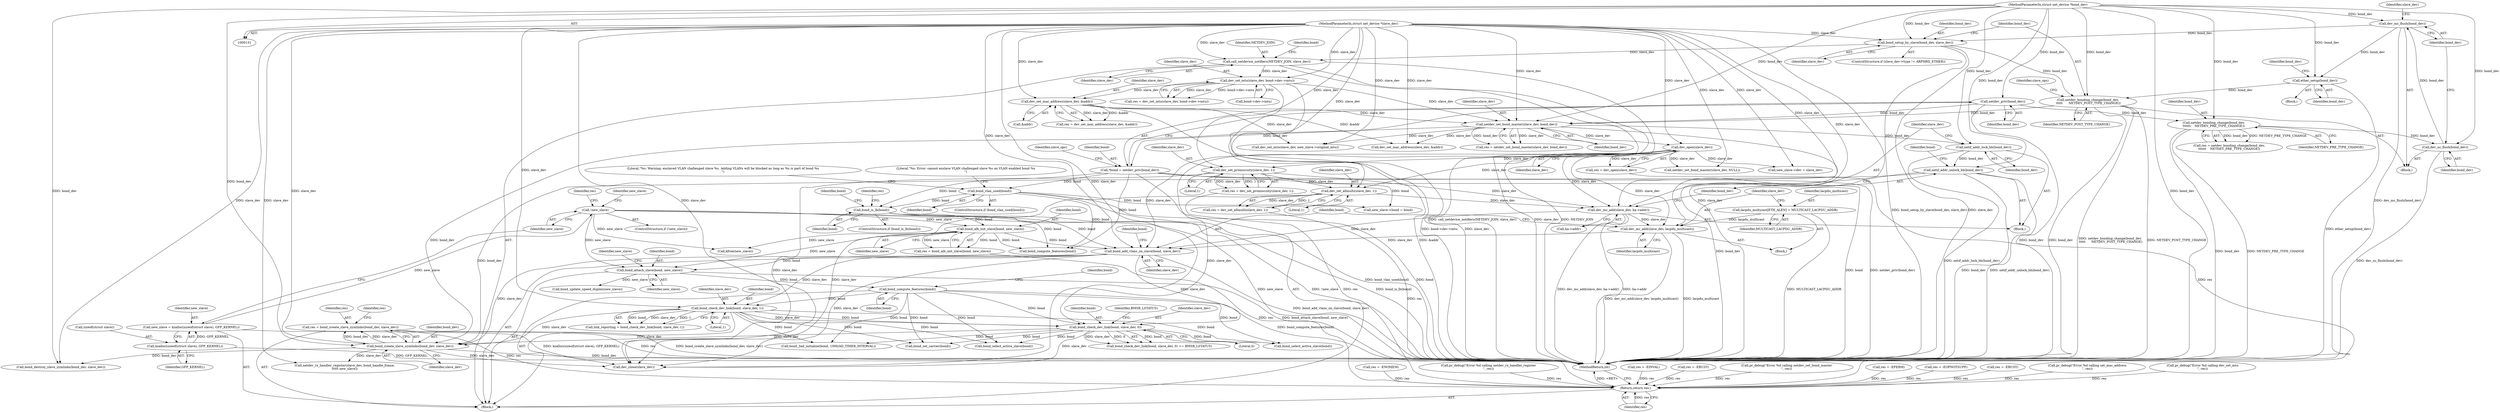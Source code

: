 digraph "0_linux_550fd08c2cebad61c548def135f67aba284c6162_0@API" {
"1000994" [label="(Call,res = bond_create_slave_symlinks(bond_dev, slave_dev))"];
"1000996" [label="(Call,bond_create_slave_symlinks(bond_dev, slave_dev))"];
"1000622" [label="(Call,netif_addr_unlock_bh(bond_dev))"];
"1000615" [label="(Call,netif_addr_lock_bh(bond_dev))"];
"1000526" [label="(Call,netdev_set_bond_master(slave_dev, bond_dev))"];
"1000464" [label="(Call,dev_set_mtu(slave_dev, bond->dev->mtu))"];
"1000413" [label="(Call,call_netdevice_notifiers(NETDEV_JOIN, slave_dev))"];
"1000326" [label="(Call,bond_setup_by_slave(bond_dev, slave_dev))"];
"1000318" [label="(Call,dev_mc_flush(bond_dev))"];
"1000316" [label="(Call,dev_uc_flush(bond_dev))"];
"1000296" [label="(Call,netdev_bonding_change(bond_dev,\n\t\t\t\t\t\t    NETDEV_PRE_TYPE_CHANGE))"];
"1000138" [label="(Call,netdev_priv(bond_dev))"];
"1000132" [label="(MethodParameterIn,struct net_device *bond_dev)"];
"1000133" [label="(MethodParameterIn,struct net_device *slave_dev)"];
"1000513" [label="(Call,dev_set_mac_address(slave_dev, &addr))"];
"1000338" [label="(Call,netdev_bonding_change(bond_dev,\n \t\t\t\t\t      NETDEV_POST_TYPE_CHANGE))"];
"1000331" [label="(Call,ether_setup(bond_dev))"];
"1000694" [label="(Call,bond_check_dev_link(bond, slave_dev, 1))"];
"1000666" [label="(Call,bond_compute_features(bond))"];
"1000648" [label="(Call,bond_attach_slave(bond, new_slave))"];
"1000640" [label="(Call,bond_add_vlans_on_slave(bond, slave_dev))"];
"1000570" [label="(Call,bond_alb_init_slave(bond, new_slave))"];
"1000565" [label="(Call,bond_is_lb(bond))"];
"1000210" [label="(Call,bond_vlan_used(bond))"];
"1000136" [label="(Call,*bond = netdev_priv(bond_dev))"];
"1000442" [label="(Call,!new_slave)"];
"1000435" [label="(Call,new_slave = kzalloc(sizeof(struct slave), GFP_KERNEL))"];
"1000437" [label="(Call,kzalloc(sizeof(struct slave), GFP_KERNEL))"];
"1000637" [label="(Call,dev_mc_add(slave_dev, lacpdu_multicast))"];
"1000617" [label="(Call,dev_mc_add(slave_dev, ha->addr))"];
"1000594" [label="(Call,dev_set_promiscuity(slave_dev, 1))"];
"1000538" [label="(Call,dev_open(slave_dev))"];
"1000609" [label="(Call,dev_set_allmulti(slave_dev, 1))"];
"1000634" [label="(Call,lacpdu_multicast[ETH_ALEN] = MULTICAST_LACPDU_ADDR)"];
"1000743" [label="(Call,bond_check_dev_link(bond, slave_dev, 0))"];
"1001089" [label="(Return,return res;)"];
"1000436" [label="(Identifier,new_slave)"];
"1000415" [label="(Identifier,slave_dev)"];
"1000695" [label="(Identifier,bond)"];
"1001084" [label="(Call,kfree(new_slave))"];
"1000362" [label="(Call,res = -EINVAL)"];
"1000997" [label="(Identifier,bond_dev)"];
"1000209" [label="(ControlStructure,if (bond_vlan_used(bond)))"];
"1001046" [label="(Call,netdev_set_bond_master(slave_dev, NULL))"];
"1000311" [label="(Call,res = -EBUSY)"];
"1000138" [label="(Call,netdev_priv(bond_dev))"];
"1000296" [label="(Call,netdev_bonding_change(bond_dev,\n\t\t\t\t\t\t    NETDEV_PRE_TYPE_CHANGE))"];
"1001004" [label="(Call,netdev_rx_handler_register(slave_dev, bond_handle_frame,\n\t\t\t\t\t new_slave))"];
"1000331" [label="(Call,ether_setup(bond_dev))"];
"1000642" [label="(Identifier,slave_dev)"];
"1001091" [label="(MethodReturn,int)"];
"1000133" [label="(MethodParameterIn,struct net_device *slave_dev)"];
"1000554" [label="(Call,new_slave->dev = slave_dev)"];
"1000649" [label="(Identifier,bond)"];
"1000635" [label="(Identifier,lacpdu_multicast)"];
"1000581" [label="(Identifier,bond)"];
"1000211" [label="(Identifier,bond)"];
"1000370" [label="(Identifier,slave_ops)"];
"1000532" [label="(Call,pr_debug(\"Error %d calling netdev_set_bond_master\n\", res))"];
"1000998" [label="(Identifier,slave_dev)"];
"1000610" [label="(Identifier,slave_dev)"];
"1001078" [label="(Call,dev_set_mtu(slave_dev, new_slave->original_mtu))"];
"1000317" [label="(Identifier,bond_dev)"];
"1000465" [label="(Identifier,slave_dev)"];
"1000797" [label="(Call,bond_update_speed_duplex(new_slave))"];
"1000885" [label="(Call,bond_select_active_slave(bond))"];
"1000527" [label="(Identifier,slave_dev)"];
"1000513" [label="(Call,dev_set_mac_address(slave_dev, &addr))"];
"1000609" [label="(Call,dev_set_allmulti(slave_dev, 1))"];
"1000446" [label="(Identifier,res)"];
"1000262" [label="(Call,res = -EPERM)"];
"1000408" [label="(Call,res = -EOPNOTSUPP)"];
"1000414" [label="(Identifier,NETDEV_JOIN)"];
"1001087" [label="(Call,bond_compute_features(bond))"];
"1000323" [label="(Identifier,slave_dev)"];
"1000594" [label="(Call,dev_set_promiscuity(slave_dev, 1))"];
"1000617" [label="(Call,dev_mc_add(slave_dev, ha->addr))"];
"1000648" [label="(Call,bond_attach_slave(bond, new_slave))"];
"1000298" [label="(Identifier,NETDEV_PRE_TYPE_CHANGE)"];
"1000571" [label="(Identifier,bond)"];
"1000297" [label="(Identifier,bond_dev)"];
"1000136" [label="(Call,*bond = netdev_priv(bond_dev))"];
"1000595" [label="(Identifier,slave_dev)"];
"1000744" [label="(Identifier,bond)"];
"1000632" [label="(Block,)"];
"1000536" [label="(Call,res = dev_open(slave_dev))"];
"1000747" [label="(Identifier,BMSR_LSTATUS)"];
"1000637" [label="(Call,dev_mc_add(slave_dev, lacpdu_multicast))"];
"1000282" [label="(Block,)"];
"1000984" [label="(Call,res = -EBUSY)"];
"1000572" [label="(Identifier,new_slave)"];
"1000339" [label="(Identifier,bond_dev)"];
"1000435" [label="(Call,new_slave = kzalloc(sizeof(struct slave), GFP_KERNEL))"];
"1000515" [label="(Call,&addr)"];
"1000440" [label="(Identifier,GFP_KERNEL)"];
"1000638" [label="(Identifier,slave_dev)"];
"1000520" [label="(Call,pr_debug(\"Error %d calling set_mac_address\n\", res))"];
"1000653" [label="(Identifier,new_slave)"];
"1000474" [label="(Call,pr_debug(\"Error %d calling dev_set_mtu\n\", res))"];
"1000142" [label="(Identifier,slave_ops)"];
"1000568" [label="(Call,res = bond_alb_init_slave(bond, new_slave))"];
"1000619" [label="(Call,ha->addr)"];
"1000445" [label="(Call,res = -ENOMEM)"];
"1000413" [label="(Call,call_netdevice_notifiers(NETDEV_JOIN, slave_dev))"];
"1000570" [label="(Call,bond_alb_init_slave(bond, new_slave))"];
"1000335" [label="(Identifier,bond_dev)"];
"1000616" [label="(Identifier,bond_dev)"];
"1000641" [label="(Identifier,bond)"];
"1001011" [label="(Call,pr_debug(\"Error %d calling netdev_rx_handler_register\n\", res))"];
"1000539" [label="(Identifier,slave_dev)"];
"1000230" [label="(Literal,\"%s: Warning: enslaved VLAN challenged slave %s. Adding VLANs will be blocked as long as %s is part of bond %s\n\")"];
"1000538" [label="(Call,dev_open(slave_dev))"];
"1000327" [label="(Identifier,bond_dev)"];
"1000514" [label="(Identifier,slave_dev)"];
"1000611" [label="(Literal,1)"];
"1000318" [label="(Call,dev_mc_flush(bond_dev))"];
"1000340" [label="(Identifier,NETDEV_POST_TYPE_CHANGE)"];
"1000332" [label="(Identifier,bond_dev)"];
"1000592" [label="(Call,res = dev_set_promiscuity(slave_dev, 1))"];
"1000596" [label="(Literal,1)"];
"1000511" [label="(Call,res = dev_set_mac_address(slave_dev, &addr))"];
"1000995" [label="(Identifier,res)"];
"1000132" [label="(MethodParameterIn,struct net_device *bond_dev)"];
"1000666" [label="(Call,bond_compute_features(bond))"];
"1000667" [label="(Identifier,bond)"];
"1001043" [label="(Call,dev_close(slave_dev))"];
"1000623" [label="(Identifier,bond_dev)"];
"1000569" [label="(Identifier,res)"];
"1000904" [label="(Call,bond_3ad_initialize(bond, 1000/AD_TIMER_INTERVAL))"];
"1000646" [label="(Identifier,bond)"];
"1001039" [label="(Call,bond_destroy_slave_symlinks(bond_dev, slave_dev))"];
"1000566" [label="(Identifier,bond)"];
"1000330" [label="(Block,)"];
"1000214" [label="(Literal,\"%s: Error: cannot enslave VLAN challenged slave %s on VLAN enabled bond %s\n\")"];
"1000320" [label="(ControlStructure,if (slave_dev->type != ARPHRD_ETHER))"];
"1000671" [label="(Identifier,bond)"];
"1000743" [label="(Call,bond_check_dev_link(bond, slave_dev, 0))"];
"1000615" [label="(Call,netif_addr_lock_bh(bond_dev))"];
"1000622" [label="(Call,netif_addr_unlock_bh(bond_dev))"];
"1000316" [label="(Call,dev_uc_flush(bond_dev))"];
"1000746" [label="(Literal,0)"];
"1000134" [label="(Block,)"];
"1001089" [label="(Return,return res;)"];
"1000438" [label="(Call,sizeof(struct slave))"];
"1001073" [label="(Call,dev_set_mac_address(slave_dev, &addr))"];
"1000996" [label="(Call,bond_create_slave_symlinks(bond_dev, slave_dev))"];
"1000584" [label="(Block,)"];
"1000443" [label="(Identifier,new_slave)"];
"1001090" [label="(Identifier,res)"];
"1000294" [label="(Call,res = netdev_bonding_change(bond_dev,\n\t\t\t\t\t\t    NETDEV_PRE_TYPE_CHANGE))"];
"1000326" [label="(Call,bond_setup_by_slave(bond_dev, slave_dev))"];
"1000462" [label="(Call,res = dev_set_mtu(slave_dev, bond->dev->mtu))"];
"1000528" [label="(Identifier,bond_dev)"];
"1000420" [label="(Identifier,bond)"];
"1000957" [label="(Call,bond_set_carrier(bond))"];
"1000442" [label="(Call,!new_slave)"];
"1000464" [label="(Call,dev_set_mtu(slave_dev, bond->dev->mtu))"];
"1000692" [label="(Call,link_reporting = bond_check_dev_link(bond, slave_dev, 1))"];
"1000139" [label="(Identifier,bond_dev)"];
"1000634" [label="(Call,lacpdu_multicast[ETH_ALEN] = MULTICAST_LACPDU_ADDR)"];
"1000628" [label="(Identifier,bond)"];
"1000437" [label="(Call,kzalloc(sizeof(struct slave), GFP_KERNEL))"];
"1000742" [label="(Call,bond_check_dev_link(bond, slave_dev, 0) == BMSR_LSTATUS)"];
"1000328" [label="(Identifier,slave_dev)"];
"1000338" [label="(Call,netdev_bonding_change(bond_dev,\n \t\t\t\t\t      NETDEV_POST_TYPE_CHANGE))"];
"1000137" [label="(Identifier,bond)"];
"1000319" [label="(Identifier,bond_dev)"];
"1000745" [label="(Identifier,slave_dev)"];
"1000452" [label="(Identifier,new_slave)"];
"1000210" [label="(Call,bond_vlan_used(bond))"];
"1000933" [label="(Call,bond_select_active_slave(bond))"];
"1001000" [label="(Identifier,res)"];
"1000636" [label="(Identifier,MULTICAST_LACPDU_ADDR)"];
"1000994" [label="(Call,res = bond_create_slave_symlinks(bond_dev, slave_dev))"];
"1000650" [label="(Identifier,new_slave)"];
"1000607" [label="(Call,res = dev_set_allmulti(slave_dev, 1))"];
"1000696" [label="(Identifier,slave_dev)"];
"1000618" [label="(Identifier,slave_dev)"];
"1000526" [label="(Call,netdev_set_bond_master(slave_dev, bond_dev))"];
"1000549" [label="(Call,new_slave->bond = bond)"];
"1000639" [label="(Identifier,lacpdu_multicast)"];
"1000441" [label="(ControlStructure,if (!new_slave))"];
"1000694" [label="(Call,bond_check_dev_link(bond, slave_dev, 1))"];
"1000697" [label="(Literal,1)"];
"1000564" [label="(ControlStructure,if (bond_is_lb(bond)))"];
"1000640" [label="(Call,bond_add_vlans_on_slave(bond, slave_dev))"];
"1000524" [label="(Call,res = netdev_set_bond_master(slave_dev, bond_dev))"];
"1000466" [label="(Call,bond->dev->mtu)"];
"1000565" [label="(Call,bond_is_lb(bond))"];
"1000994" -> "1000134"  [label="AST: "];
"1000994" -> "1000996"  [label="CFG: "];
"1000995" -> "1000994"  [label="AST: "];
"1000996" -> "1000994"  [label="AST: "];
"1001000" -> "1000994"  [label="CFG: "];
"1000994" -> "1001091"  [label="DDG: bond_create_slave_symlinks(bond_dev, slave_dev)"];
"1000994" -> "1001091"  [label="DDG: res"];
"1000996" -> "1000994"  [label="DDG: bond_dev"];
"1000996" -> "1000994"  [label="DDG: slave_dev"];
"1000994" -> "1001089"  [label="DDG: res"];
"1000996" -> "1000998"  [label="CFG: "];
"1000997" -> "1000996"  [label="AST: "];
"1000998" -> "1000996"  [label="AST: "];
"1000996" -> "1001091"  [label="DDG: bond_dev"];
"1000622" -> "1000996"  [label="DDG: bond_dev"];
"1000526" -> "1000996"  [label="DDG: bond_dev"];
"1000132" -> "1000996"  [label="DDG: bond_dev"];
"1000694" -> "1000996"  [label="DDG: slave_dev"];
"1000743" -> "1000996"  [label="DDG: slave_dev"];
"1000640" -> "1000996"  [label="DDG: slave_dev"];
"1000133" -> "1000996"  [label="DDG: slave_dev"];
"1000996" -> "1001004"  [label="DDG: slave_dev"];
"1000996" -> "1001039"  [label="DDG: bond_dev"];
"1000996" -> "1001043"  [label="DDG: slave_dev"];
"1000622" -> "1000584"  [label="AST: "];
"1000622" -> "1000623"  [label="CFG: "];
"1000623" -> "1000622"  [label="AST: "];
"1000628" -> "1000622"  [label="CFG: "];
"1000622" -> "1001091"  [label="DDG: netif_addr_unlock_bh(bond_dev)"];
"1000622" -> "1001091"  [label="DDG: bond_dev"];
"1000615" -> "1000622"  [label="DDG: bond_dev"];
"1000132" -> "1000622"  [label="DDG: bond_dev"];
"1000615" -> "1000584"  [label="AST: "];
"1000615" -> "1000616"  [label="CFG: "];
"1000616" -> "1000615"  [label="AST: "];
"1000618" -> "1000615"  [label="CFG: "];
"1000615" -> "1001091"  [label="DDG: netif_addr_lock_bh(bond_dev)"];
"1000526" -> "1000615"  [label="DDG: bond_dev"];
"1000132" -> "1000615"  [label="DDG: bond_dev"];
"1000526" -> "1000524"  [label="AST: "];
"1000526" -> "1000528"  [label="CFG: "];
"1000527" -> "1000526"  [label="AST: "];
"1000528" -> "1000526"  [label="AST: "];
"1000524" -> "1000526"  [label="CFG: "];
"1000526" -> "1001091"  [label="DDG: bond_dev"];
"1000526" -> "1000524"  [label="DDG: slave_dev"];
"1000526" -> "1000524"  [label="DDG: bond_dev"];
"1000464" -> "1000526"  [label="DDG: slave_dev"];
"1000513" -> "1000526"  [label="DDG: slave_dev"];
"1000133" -> "1000526"  [label="DDG: slave_dev"];
"1000338" -> "1000526"  [label="DDG: bond_dev"];
"1000138" -> "1000526"  [label="DDG: bond_dev"];
"1000132" -> "1000526"  [label="DDG: bond_dev"];
"1000526" -> "1000538"  [label="DDG: slave_dev"];
"1000526" -> "1001073"  [label="DDG: slave_dev"];
"1000526" -> "1001078"  [label="DDG: slave_dev"];
"1000464" -> "1000462"  [label="AST: "];
"1000464" -> "1000466"  [label="CFG: "];
"1000465" -> "1000464"  [label="AST: "];
"1000466" -> "1000464"  [label="AST: "];
"1000462" -> "1000464"  [label="CFG: "];
"1000464" -> "1001091"  [label="DDG: slave_dev"];
"1000464" -> "1001091"  [label="DDG: bond->dev->mtu"];
"1000464" -> "1000462"  [label="DDG: slave_dev"];
"1000464" -> "1000462"  [label="DDG: bond->dev->mtu"];
"1000413" -> "1000464"  [label="DDG: slave_dev"];
"1000133" -> "1000464"  [label="DDG: slave_dev"];
"1000464" -> "1000513"  [label="DDG: slave_dev"];
"1000413" -> "1000134"  [label="AST: "];
"1000413" -> "1000415"  [label="CFG: "];
"1000414" -> "1000413"  [label="AST: "];
"1000415" -> "1000413"  [label="AST: "];
"1000420" -> "1000413"  [label="CFG: "];
"1000413" -> "1001091"  [label="DDG: NETDEV_JOIN"];
"1000413" -> "1001091"  [label="DDG: call_netdevice_notifiers(NETDEV_JOIN, slave_dev)"];
"1000413" -> "1001091"  [label="DDG: slave_dev"];
"1000326" -> "1000413"  [label="DDG: slave_dev"];
"1000133" -> "1000413"  [label="DDG: slave_dev"];
"1000326" -> "1000320"  [label="AST: "];
"1000326" -> "1000328"  [label="CFG: "];
"1000327" -> "1000326"  [label="AST: "];
"1000328" -> "1000326"  [label="AST: "];
"1000339" -> "1000326"  [label="CFG: "];
"1000326" -> "1001091"  [label="DDG: bond_setup_by_slave(bond_dev, slave_dev)"];
"1000326" -> "1001091"  [label="DDG: slave_dev"];
"1000318" -> "1000326"  [label="DDG: bond_dev"];
"1000132" -> "1000326"  [label="DDG: bond_dev"];
"1000133" -> "1000326"  [label="DDG: slave_dev"];
"1000326" -> "1000338"  [label="DDG: bond_dev"];
"1000318" -> "1000282"  [label="AST: "];
"1000318" -> "1000319"  [label="CFG: "];
"1000319" -> "1000318"  [label="AST: "];
"1000323" -> "1000318"  [label="CFG: "];
"1000318" -> "1001091"  [label="DDG: dev_mc_flush(bond_dev)"];
"1000316" -> "1000318"  [label="DDG: bond_dev"];
"1000132" -> "1000318"  [label="DDG: bond_dev"];
"1000318" -> "1000331"  [label="DDG: bond_dev"];
"1000316" -> "1000282"  [label="AST: "];
"1000316" -> "1000317"  [label="CFG: "];
"1000317" -> "1000316"  [label="AST: "];
"1000319" -> "1000316"  [label="CFG: "];
"1000316" -> "1001091"  [label="DDG: dev_uc_flush(bond_dev)"];
"1000296" -> "1000316"  [label="DDG: bond_dev"];
"1000132" -> "1000316"  [label="DDG: bond_dev"];
"1000296" -> "1000294"  [label="AST: "];
"1000296" -> "1000298"  [label="CFG: "];
"1000297" -> "1000296"  [label="AST: "];
"1000298" -> "1000296"  [label="AST: "];
"1000294" -> "1000296"  [label="CFG: "];
"1000296" -> "1001091"  [label="DDG: NETDEV_PRE_TYPE_CHANGE"];
"1000296" -> "1001091"  [label="DDG: bond_dev"];
"1000296" -> "1000294"  [label="DDG: bond_dev"];
"1000296" -> "1000294"  [label="DDG: NETDEV_PRE_TYPE_CHANGE"];
"1000138" -> "1000296"  [label="DDG: bond_dev"];
"1000132" -> "1000296"  [label="DDG: bond_dev"];
"1000138" -> "1000136"  [label="AST: "];
"1000138" -> "1000139"  [label="CFG: "];
"1000139" -> "1000138"  [label="AST: "];
"1000136" -> "1000138"  [label="CFG: "];
"1000138" -> "1001091"  [label="DDG: bond_dev"];
"1000138" -> "1000136"  [label="DDG: bond_dev"];
"1000132" -> "1000138"  [label="DDG: bond_dev"];
"1000132" -> "1000131"  [label="AST: "];
"1000132" -> "1001091"  [label="DDG: bond_dev"];
"1000132" -> "1000331"  [label="DDG: bond_dev"];
"1000132" -> "1000338"  [label="DDG: bond_dev"];
"1000132" -> "1001039"  [label="DDG: bond_dev"];
"1000133" -> "1000131"  [label="AST: "];
"1000133" -> "1001091"  [label="DDG: slave_dev"];
"1000133" -> "1000513"  [label="DDG: slave_dev"];
"1000133" -> "1000538"  [label="DDG: slave_dev"];
"1000133" -> "1000554"  [label="DDG: slave_dev"];
"1000133" -> "1000594"  [label="DDG: slave_dev"];
"1000133" -> "1000609"  [label="DDG: slave_dev"];
"1000133" -> "1000617"  [label="DDG: slave_dev"];
"1000133" -> "1000637"  [label="DDG: slave_dev"];
"1000133" -> "1000640"  [label="DDG: slave_dev"];
"1000133" -> "1000694"  [label="DDG: slave_dev"];
"1000133" -> "1000743"  [label="DDG: slave_dev"];
"1000133" -> "1001004"  [label="DDG: slave_dev"];
"1000133" -> "1001039"  [label="DDG: slave_dev"];
"1000133" -> "1001043"  [label="DDG: slave_dev"];
"1000133" -> "1001046"  [label="DDG: slave_dev"];
"1000133" -> "1001073"  [label="DDG: slave_dev"];
"1000133" -> "1001078"  [label="DDG: slave_dev"];
"1000513" -> "1000511"  [label="AST: "];
"1000513" -> "1000515"  [label="CFG: "];
"1000514" -> "1000513"  [label="AST: "];
"1000515" -> "1000513"  [label="AST: "];
"1000511" -> "1000513"  [label="CFG: "];
"1000513" -> "1001091"  [label="DDG: &addr"];
"1000513" -> "1000511"  [label="DDG: slave_dev"];
"1000513" -> "1000511"  [label="DDG: &addr"];
"1000513" -> "1001073"  [label="DDG: &addr"];
"1000513" -> "1001078"  [label="DDG: slave_dev"];
"1000338" -> "1000282"  [label="AST: "];
"1000338" -> "1000340"  [label="CFG: "];
"1000339" -> "1000338"  [label="AST: "];
"1000340" -> "1000338"  [label="AST: "];
"1000370" -> "1000338"  [label="CFG: "];
"1000338" -> "1001091"  [label="DDG: bond_dev"];
"1000338" -> "1001091"  [label="DDG: netdev_bonding_change(bond_dev,\n \t\t\t\t\t      NETDEV_POST_TYPE_CHANGE)"];
"1000338" -> "1001091"  [label="DDG: NETDEV_POST_TYPE_CHANGE"];
"1000331" -> "1000338"  [label="DDG: bond_dev"];
"1000331" -> "1000330"  [label="AST: "];
"1000331" -> "1000332"  [label="CFG: "];
"1000332" -> "1000331"  [label="AST: "];
"1000335" -> "1000331"  [label="CFG: "];
"1000331" -> "1001091"  [label="DDG: ether_setup(bond_dev)"];
"1000694" -> "1000692"  [label="AST: "];
"1000694" -> "1000697"  [label="CFG: "];
"1000695" -> "1000694"  [label="AST: "];
"1000696" -> "1000694"  [label="AST: "];
"1000697" -> "1000694"  [label="AST: "];
"1000692" -> "1000694"  [label="CFG: "];
"1000694" -> "1000692"  [label="DDG: bond"];
"1000694" -> "1000692"  [label="DDG: slave_dev"];
"1000694" -> "1000692"  [label="DDG: 1"];
"1000666" -> "1000694"  [label="DDG: bond"];
"1000640" -> "1000694"  [label="DDG: slave_dev"];
"1000694" -> "1000743"  [label="DDG: bond"];
"1000694" -> "1000743"  [label="DDG: slave_dev"];
"1000694" -> "1000885"  [label="DDG: bond"];
"1000694" -> "1000904"  [label="DDG: bond"];
"1000694" -> "1000933"  [label="DDG: bond"];
"1000694" -> "1000957"  [label="DDG: bond"];
"1000694" -> "1001043"  [label="DDG: slave_dev"];
"1000666" -> "1000134"  [label="AST: "];
"1000666" -> "1000667"  [label="CFG: "];
"1000667" -> "1000666"  [label="AST: "];
"1000671" -> "1000666"  [label="CFG: "];
"1000666" -> "1001091"  [label="DDG: bond_compute_features(bond)"];
"1000648" -> "1000666"  [label="DDG: bond"];
"1000666" -> "1000743"  [label="DDG: bond"];
"1000666" -> "1000885"  [label="DDG: bond"];
"1000666" -> "1000904"  [label="DDG: bond"];
"1000666" -> "1000933"  [label="DDG: bond"];
"1000666" -> "1000957"  [label="DDG: bond"];
"1000648" -> "1000134"  [label="AST: "];
"1000648" -> "1000650"  [label="CFG: "];
"1000649" -> "1000648"  [label="AST: "];
"1000650" -> "1000648"  [label="AST: "];
"1000653" -> "1000648"  [label="CFG: "];
"1000648" -> "1001091"  [label="DDG: bond_attach_slave(bond, new_slave)"];
"1000640" -> "1000648"  [label="DDG: bond"];
"1000442" -> "1000648"  [label="DDG: new_slave"];
"1000570" -> "1000648"  [label="DDG: new_slave"];
"1000648" -> "1000797"  [label="DDG: new_slave"];
"1000640" -> "1000134"  [label="AST: "];
"1000640" -> "1000642"  [label="CFG: "];
"1000641" -> "1000640"  [label="AST: "];
"1000642" -> "1000640"  [label="AST: "];
"1000646" -> "1000640"  [label="CFG: "];
"1000640" -> "1001091"  [label="DDG: bond_add_vlans_on_slave(bond, slave_dev)"];
"1000570" -> "1000640"  [label="DDG: bond"];
"1000565" -> "1000640"  [label="DDG: bond"];
"1000637" -> "1000640"  [label="DDG: slave_dev"];
"1000617" -> "1000640"  [label="DDG: slave_dev"];
"1000538" -> "1000640"  [label="DDG: slave_dev"];
"1000640" -> "1000743"  [label="DDG: slave_dev"];
"1000640" -> "1001043"  [label="DDG: slave_dev"];
"1000570" -> "1000568"  [label="AST: "];
"1000570" -> "1000572"  [label="CFG: "];
"1000571" -> "1000570"  [label="AST: "];
"1000572" -> "1000570"  [label="AST: "];
"1000568" -> "1000570"  [label="CFG: "];
"1000570" -> "1000568"  [label="DDG: bond"];
"1000570" -> "1000568"  [label="DDG: new_slave"];
"1000565" -> "1000570"  [label="DDG: bond"];
"1000442" -> "1000570"  [label="DDG: new_slave"];
"1000570" -> "1001084"  [label="DDG: new_slave"];
"1000570" -> "1001087"  [label="DDG: bond"];
"1000565" -> "1000564"  [label="AST: "];
"1000565" -> "1000566"  [label="CFG: "];
"1000566" -> "1000565"  [label="AST: "];
"1000569" -> "1000565"  [label="CFG: "];
"1000581" -> "1000565"  [label="CFG: "];
"1000565" -> "1001091"  [label="DDG: bond_is_lb(bond)"];
"1000210" -> "1000565"  [label="DDG: bond"];
"1000136" -> "1000565"  [label="DDG: bond"];
"1000565" -> "1001087"  [label="DDG: bond"];
"1000210" -> "1000209"  [label="AST: "];
"1000210" -> "1000211"  [label="CFG: "];
"1000211" -> "1000210"  [label="AST: "];
"1000214" -> "1000210"  [label="CFG: "];
"1000230" -> "1000210"  [label="CFG: "];
"1000210" -> "1001091"  [label="DDG: bond_vlan_used(bond)"];
"1000210" -> "1001091"  [label="DDG: bond"];
"1000136" -> "1000210"  [label="DDG: bond"];
"1000210" -> "1000549"  [label="DDG: bond"];
"1000210" -> "1001087"  [label="DDG: bond"];
"1000136" -> "1000134"  [label="AST: "];
"1000137" -> "1000136"  [label="AST: "];
"1000142" -> "1000136"  [label="CFG: "];
"1000136" -> "1001091"  [label="DDG: netdev_priv(bond_dev)"];
"1000136" -> "1001091"  [label="DDG: bond"];
"1000136" -> "1000549"  [label="DDG: bond"];
"1000136" -> "1001087"  [label="DDG: bond"];
"1000442" -> "1000441"  [label="AST: "];
"1000442" -> "1000443"  [label="CFG: "];
"1000443" -> "1000442"  [label="AST: "];
"1000446" -> "1000442"  [label="CFG: "];
"1000452" -> "1000442"  [label="CFG: "];
"1000442" -> "1001091"  [label="DDG: !new_slave"];
"1000442" -> "1001091"  [label="DDG: new_slave"];
"1000435" -> "1000442"  [label="DDG: new_slave"];
"1000442" -> "1001084"  [label="DDG: new_slave"];
"1000435" -> "1000134"  [label="AST: "];
"1000435" -> "1000437"  [label="CFG: "];
"1000436" -> "1000435"  [label="AST: "];
"1000437" -> "1000435"  [label="AST: "];
"1000443" -> "1000435"  [label="CFG: "];
"1000435" -> "1001091"  [label="DDG: kzalloc(sizeof(struct slave), GFP_KERNEL)"];
"1000437" -> "1000435"  [label="DDG: GFP_KERNEL"];
"1000437" -> "1000440"  [label="CFG: "];
"1000438" -> "1000437"  [label="AST: "];
"1000440" -> "1000437"  [label="AST: "];
"1000437" -> "1001091"  [label="DDG: GFP_KERNEL"];
"1000637" -> "1000632"  [label="AST: "];
"1000637" -> "1000639"  [label="CFG: "];
"1000638" -> "1000637"  [label="AST: "];
"1000639" -> "1000637"  [label="AST: "];
"1000641" -> "1000637"  [label="CFG: "];
"1000637" -> "1001091"  [label="DDG: lacpdu_multicast"];
"1000637" -> "1001091"  [label="DDG: dev_mc_add(slave_dev, lacpdu_multicast)"];
"1000617" -> "1000637"  [label="DDG: slave_dev"];
"1000538" -> "1000637"  [label="DDG: slave_dev"];
"1000634" -> "1000637"  [label="DDG: lacpdu_multicast"];
"1000617" -> "1000584"  [label="AST: "];
"1000617" -> "1000619"  [label="CFG: "];
"1000618" -> "1000617"  [label="AST: "];
"1000619" -> "1000617"  [label="AST: "];
"1000623" -> "1000617"  [label="CFG: "];
"1000617" -> "1001091"  [label="DDG: dev_mc_add(slave_dev, ha->addr)"];
"1000617" -> "1001091"  [label="DDG: ha->addr"];
"1000594" -> "1000617"  [label="DDG: slave_dev"];
"1000609" -> "1000617"  [label="DDG: slave_dev"];
"1000538" -> "1000617"  [label="DDG: slave_dev"];
"1000594" -> "1000592"  [label="AST: "];
"1000594" -> "1000596"  [label="CFG: "];
"1000595" -> "1000594"  [label="AST: "];
"1000596" -> "1000594"  [label="AST: "];
"1000592" -> "1000594"  [label="CFG: "];
"1000594" -> "1000592"  [label="DDG: slave_dev"];
"1000594" -> "1000592"  [label="DDG: 1"];
"1000538" -> "1000594"  [label="DDG: slave_dev"];
"1000594" -> "1000609"  [label="DDG: slave_dev"];
"1000594" -> "1001043"  [label="DDG: slave_dev"];
"1000538" -> "1000536"  [label="AST: "];
"1000538" -> "1000539"  [label="CFG: "];
"1000539" -> "1000538"  [label="AST: "];
"1000536" -> "1000538"  [label="CFG: "];
"1000538" -> "1000536"  [label="DDG: slave_dev"];
"1000538" -> "1000554"  [label="DDG: slave_dev"];
"1000538" -> "1000609"  [label="DDG: slave_dev"];
"1000538" -> "1001043"  [label="DDG: slave_dev"];
"1000538" -> "1001046"  [label="DDG: slave_dev"];
"1000609" -> "1000607"  [label="AST: "];
"1000609" -> "1000611"  [label="CFG: "];
"1000610" -> "1000609"  [label="AST: "];
"1000611" -> "1000609"  [label="AST: "];
"1000607" -> "1000609"  [label="CFG: "];
"1000609" -> "1000607"  [label="DDG: slave_dev"];
"1000609" -> "1000607"  [label="DDG: 1"];
"1000609" -> "1001043"  [label="DDG: slave_dev"];
"1000634" -> "1000632"  [label="AST: "];
"1000634" -> "1000636"  [label="CFG: "];
"1000635" -> "1000634"  [label="AST: "];
"1000636" -> "1000634"  [label="AST: "];
"1000638" -> "1000634"  [label="CFG: "];
"1000634" -> "1001091"  [label="DDG: MULTICAST_LACPDU_ADDR"];
"1000743" -> "1000742"  [label="AST: "];
"1000743" -> "1000746"  [label="CFG: "];
"1000744" -> "1000743"  [label="AST: "];
"1000745" -> "1000743"  [label="AST: "];
"1000746" -> "1000743"  [label="AST: "];
"1000747" -> "1000743"  [label="CFG: "];
"1000743" -> "1000742"  [label="DDG: bond"];
"1000743" -> "1000742"  [label="DDG: slave_dev"];
"1000743" -> "1000742"  [label="DDG: 0"];
"1000743" -> "1000885"  [label="DDG: bond"];
"1000743" -> "1000904"  [label="DDG: bond"];
"1000743" -> "1000933"  [label="DDG: bond"];
"1000743" -> "1000957"  [label="DDG: bond"];
"1000743" -> "1001043"  [label="DDG: slave_dev"];
"1001089" -> "1000134"  [label="AST: "];
"1001089" -> "1001090"  [label="CFG: "];
"1001090" -> "1001089"  [label="AST: "];
"1001091" -> "1001089"  [label="CFG: "];
"1001089" -> "1001091"  [label="DDG: <RET>"];
"1001090" -> "1001089"  [label="DDG: res"];
"1000311" -> "1001089"  [label="DDG: res"];
"1000568" -> "1001089"  [label="DDG: res"];
"1001011" -> "1001089"  [label="DDG: res"];
"1000532" -> "1001089"  [label="DDG: res"];
"1000984" -> "1001089"  [label="DDG: res"];
"1000536" -> "1001089"  [label="DDG: res"];
"1000592" -> "1001089"  [label="DDG: res"];
"1000362" -> "1001089"  [label="DDG: res"];
"1000520" -> "1001089"  [label="DDG: res"];
"1000408" -> "1001089"  [label="DDG: res"];
"1000607" -> "1001089"  [label="DDG: res"];
"1000474" -> "1001089"  [label="DDG: res"];
"1000445" -> "1001089"  [label="DDG: res"];
"1000262" -> "1001089"  [label="DDG: res"];
}
